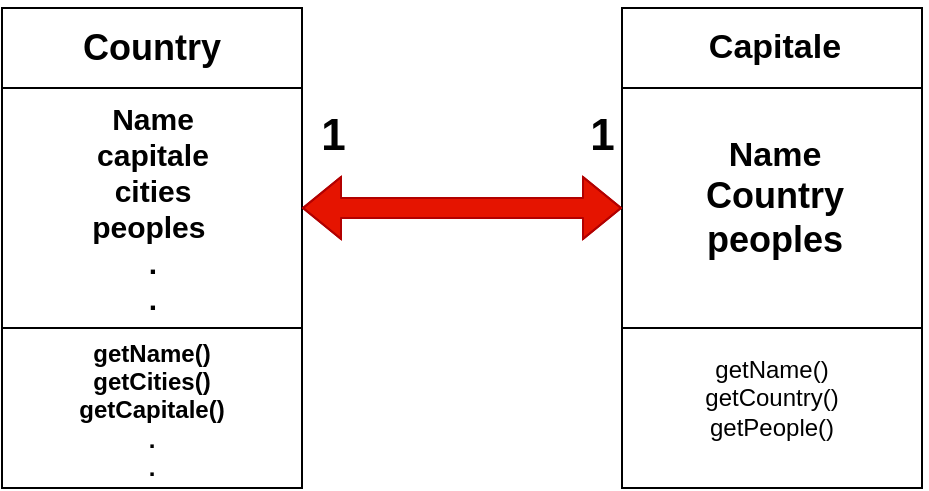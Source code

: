 <mxfile>
    <diagram id="mScz3pLDrZ36iKYnN8an" name="Page-1">
        <mxGraphModel dx="636" dy="409" grid="1" gridSize="10" guides="1" tooltips="1" connect="1" arrows="1" fold="1" page="1" pageScale="1" pageWidth="850" pageHeight="1100" math="0" shadow="0">
            <root>
                <mxCell id="0"/>
                <mxCell id="1" parent="0"/>
                <mxCell id="2" value="" style="rounded=0;whiteSpace=wrap;html=1;" parent="1" vertex="1">
                    <mxGeometry x="180" y="40" width="150" height="240" as="geometry"/>
                </mxCell>
                <mxCell id="4" value="" style="rounded=0;whiteSpace=wrap;html=1;" parent="1" vertex="1">
                    <mxGeometry x="180" y="40" width="150" height="40" as="geometry"/>
                </mxCell>
                <mxCell id="6" value="" style="rounded=0;whiteSpace=wrap;html=1;" parent="1" vertex="1">
                    <mxGeometry x="180" y="80" width="150" height="120" as="geometry"/>
                </mxCell>
                <mxCell id="8" value="&lt;b&gt;&lt;font style=&quot;font-size: 18px;&quot;&gt;Country&lt;/font&gt;&lt;/b&gt;" style="text;html=1;strokeColor=none;fillColor=none;align=center;verticalAlign=middle;whiteSpace=wrap;rounded=0;" parent="1" vertex="1">
                    <mxGeometry x="225" y="45" width="60" height="30" as="geometry"/>
                </mxCell>
                <mxCell id="9" value="&lt;b style=&quot;font-size: 15px;&quot;&gt;Name&lt;br&gt;capitale&lt;br&gt;cities&lt;br&gt;peoples&amp;nbsp;&lt;br&gt;.&lt;br&gt;.&lt;br&gt;&lt;br&gt;&lt;/b&gt;" style="text;html=1;strokeColor=none;fillColor=none;align=center;verticalAlign=middle;whiteSpace=wrap;rounded=0;" parent="1" vertex="1">
                    <mxGeometry x="203.75" y="118.5" width="102.5" height="60" as="geometry"/>
                </mxCell>
                <mxCell id="10" value="&lt;b&gt;getName()&lt;br&gt;getCities()&lt;br&gt;getCapitale()&lt;br&gt;.&lt;br&gt;.&lt;/b&gt;" style="text;html=1;strokeColor=none;fillColor=none;align=center;verticalAlign=middle;whiteSpace=wrap;rounded=0;" parent="1" vertex="1">
                    <mxGeometry x="225" y="226" width="60" height="30" as="geometry"/>
                </mxCell>
                <mxCell id="17" value="" style="rounded=0;whiteSpace=wrap;html=1;" parent="1" vertex="1">
                    <mxGeometry x="490" y="40" width="150" height="240" as="geometry"/>
                </mxCell>
                <mxCell id="18" value="" style="rounded=0;whiteSpace=wrap;html=1;" parent="1" vertex="1">
                    <mxGeometry x="490" y="40" width="150" height="40" as="geometry"/>
                </mxCell>
                <mxCell id="19" value="" style="rounded=0;whiteSpace=wrap;html=1;" parent="1" vertex="1">
                    <mxGeometry x="490" y="80" width="150" height="120" as="geometry"/>
                </mxCell>
                <mxCell id="20" value="&lt;b&gt;&lt;font style=&quot;font-size: 17px;&quot;&gt;Capitale&lt;/font&gt;&lt;/b&gt;" style="text;html=1;strokeColor=none;fillColor=none;align=center;verticalAlign=middle;whiteSpace=wrap;rounded=0;strokeWidth=4;perimeterSpacing=3;" parent="1" vertex="1">
                    <mxGeometry x="490" y="36" width="152.5" height="47.5" as="geometry"/>
                </mxCell>
                <mxCell id="22" value="getName()&lt;br&gt;getCountry()&lt;br&gt;getPeople()" style="text;html=1;strokeColor=none;fillColor=none;align=center;verticalAlign=middle;whiteSpace=wrap;rounded=0;" parent="1" vertex="1">
                    <mxGeometry x="535" y="220" width="60" height="30" as="geometry"/>
                </mxCell>
                <mxCell id="23" value="&lt;b style=&quot;font-size: 17px;&quot;&gt;Name&lt;br&gt;&lt;/b&gt;&lt;b style=&quot;font-size: 18px;&quot;&gt;Country&lt;br&gt;peoples&lt;/b&gt;" style="text;html=1;strokeColor=none;fillColor=none;align=center;verticalAlign=middle;whiteSpace=wrap;rounded=0;" parent="1" vertex="1">
                    <mxGeometry x="518.75" y="105" width="95" height="60" as="geometry"/>
                </mxCell>
                <mxCell id="24" value="" style="shape=flexArrow;endArrow=classic;startArrow=classic;html=1;fontSize=18;entryX=0;entryY=0.5;entryDx=0;entryDy=0;exitX=1;exitY=0.5;exitDx=0;exitDy=0;fillColor=#e51400;strokeColor=#B20000;" parent="1" source="6" target="19" edge="1">
                    <mxGeometry width="100" height="100" relative="1" as="geometry">
                        <mxPoint x="370" y="180" as="sourcePoint"/>
                        <mxPoint x="470" y="80" as="targetPoint"/>
                        <Array as="points">
                            <mxPoint x="410" y="140"/>
                        </Array>
                    </mxGeometry>
                </mxCell>
                <mxCell id="26" value="&lt;b&gt;&lt;font style=&quot;font-size: 22px;&quot;&gt;1&amp;nbsp; &amp;nbsp; &amp;nbsp; &amp;nbsp; &amp;nbsp; &amp;nbsp; &amp;nbsp; &amp;nbsp; &amp;nbsp; &amp;nbsp; 1&lt;/font&gt;&lt;/b&gt;" style="text;html=1;strokeColor=none;fillColor=none;align=center;verticalAlign=middle;whiteSpace=wrap;rounded=0;strokeWidth=4;fontSize=18;" parent="1" vertex="1">
                    <mxGeometry x="330" y="88.5" width="166" height="30" as="geometry"/>
                </mxCell>
            </root>
        </mxGraphModel>
    </diagram>
</mxfile>